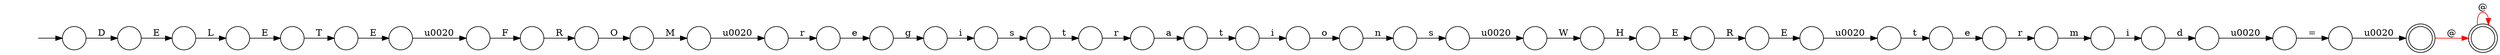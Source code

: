 digraph Automaton {
  rankdir = LR;
  0 [shape=circle,label=""];
  0 -> 23 [label="E"]
  1 [shape=circle,label=""];
  1 -> 36 [label="R"]
  2 [shape=circle,label=""];
  2 -> 19 [label="t"]
  3 [shape=circle,label=""];
  3 -> 11 [label="M"]
  4 [shape=circle,label=""];
  4 -> 35 [label="e"]
  5 [shape=circle,label=""];
  5 -> 14 [label="t"]
  6 [shape=circle,label=""];
  6 -> 37 [label="i"]
  7 [shape=circle,label=""];
  7 -> 32 [label="s"]
  8 [shape=circle,label=""];
  8 -> 7 [label="n"]
  9 [shape=circle,label=""];
  9 -> 10 [label="t"]
  10 [shape=circle,label=""];
  10 -> 27 [label="r"]
  11 [shape=circle,label=""];
  11 -> 28 [label="\u0020"]
  12 [shape=circle,label=""];
  12 -> 29 [label="d"]
  13 [shape=circle,label=""];
  13 -> 12 [label="i"]
  14 [shape=circle,label=""];
  14 -> 42 [label="i"]
  15 [shape=circle,label=""];
  15 -> 40 [label="\u0020"]
  16 [shape=circle,label=""];
  16 -> 13 [label="m"]
  17 [shape=circle,label=""];
  17 -> 34 [label="T"]
  18 [shape=circle,label=""];
  initial [shape=plaintext,label=""];
  initial -> 18
  18 -> 21 [label="D"]
  19 [shape=circle,label=""];
  19 -> 38 [label="e"]
  20 [shape=circle,label=""];
  20 -> 17 [label="E"]
  21 [shape=circle,label=""];
  21 -> 41 [label="E"]
  22 [shape=circle,label=""];
  22 -> 39 [label="="]
  23 [shape=circle,label=""];
  23 -> 2 [label="\u0020"]
  24 [shape=circle,label=""];
  24 -> 30 [label="E"]
  25 [shape=doublecircle,label=""];
  25 -> 25 [label="@",color=red]
  26 [shape=circle,label=""];
  26 -> 24 [label="H"]
  27 [shape=circle,label=""];
  27 -> 5 [label="a"]
  28 [shape=circle,label=""];
  28 -> 4 [label="r"]
  29 [shape=circle,label=""];
  29 -> 22 [label="\u0020"]
  30 [shape=circle,label=""];
  30 -> 0 [label="R"]
  31 [shape=doublecircle,label=""];
  31 -> 25 [label="@",color=red]
  32 [shape=circle,label=""];
  32 -> 33 [label="\u0020"]
  33 [shape=circle,label=""];
  33 -> 26 [label="W"]
  34 [shape=circle,label=""];
  34 -> 15 [label="E"]
  35 [shape=circle,label=""];
  35 -> 6 [label="g"]
  36 [shape=circle,label=""];
  36 -> 3 [label="O"]
  37 [shape=circle,label=""];
  37 -> 9 [label="s"]
  38 [shape=circle,label=""];
  38 -> 16 [label="r"]
  39 [shape=circle,label=""];
  39 -> 31 [label="\u0020"]
  40 [shape=circle,label=""];
  40 -> 1 [label="F"]
  41 [shape=circle,label=""];
  41 -> 20 [label="L"]
  42 [shape=circle,label=""];
  42 -> 8 [label="o"]
}
